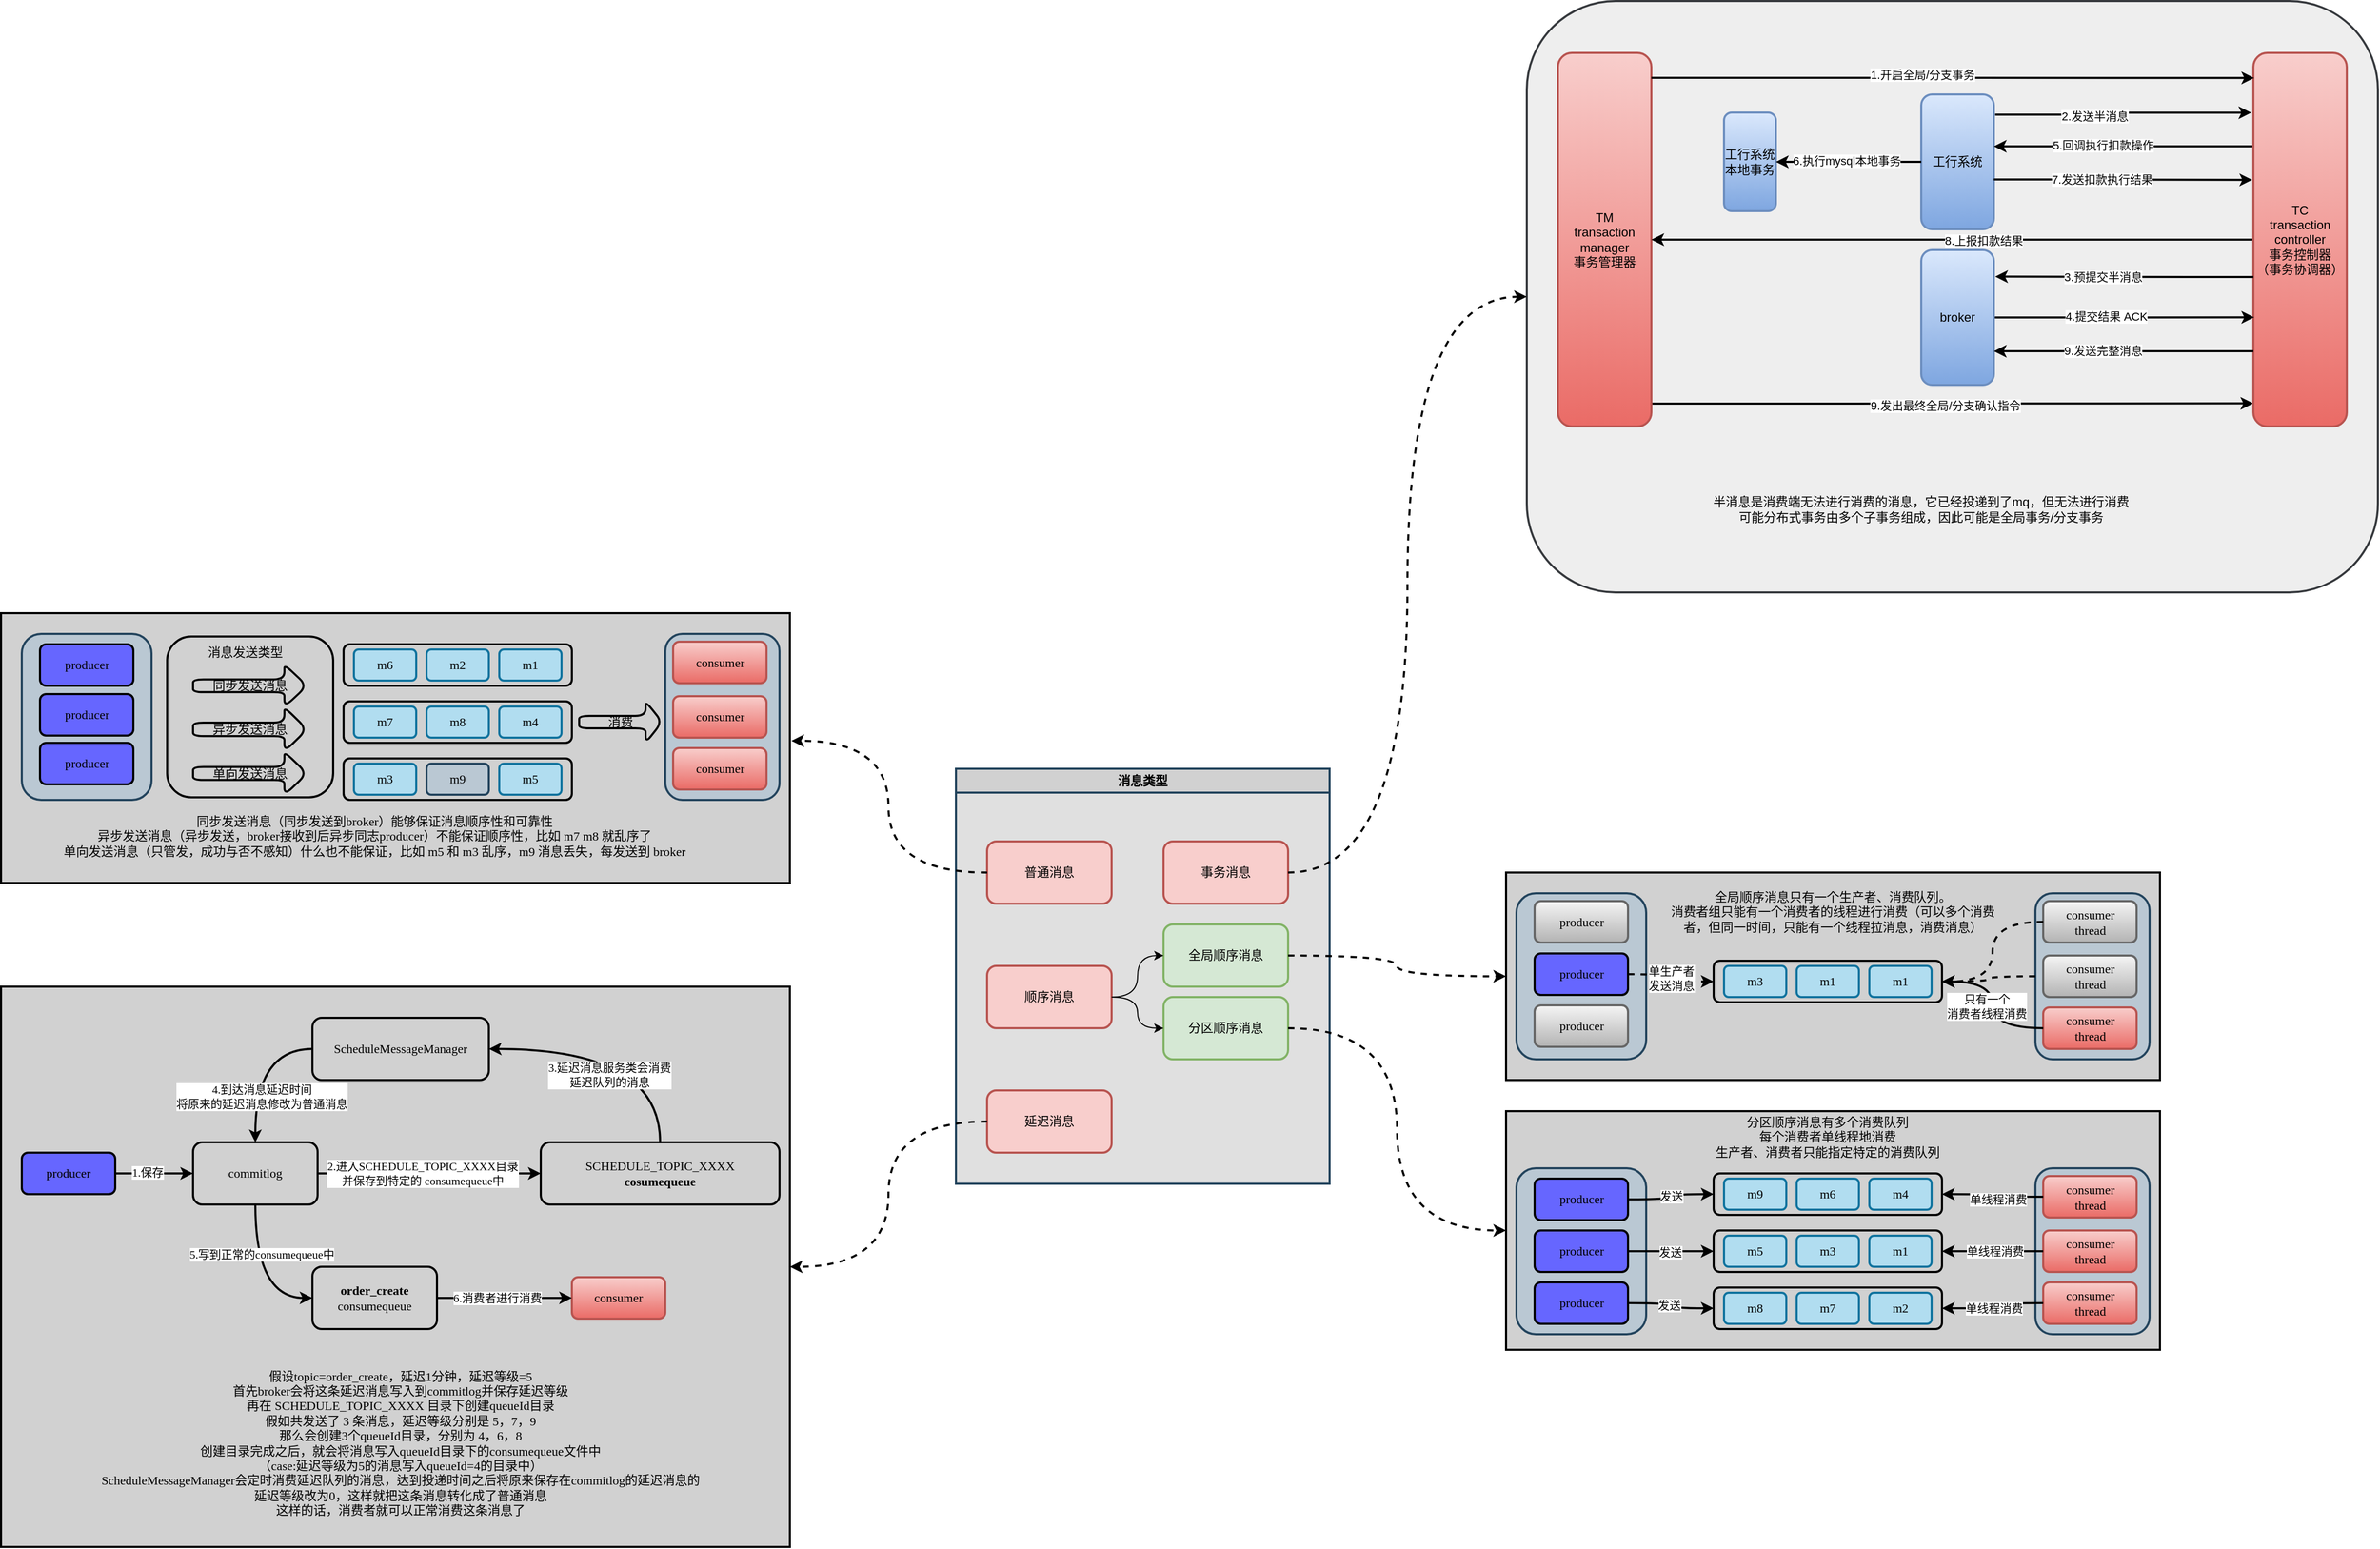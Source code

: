 <mxfile version="20.8.16" type="device"><diagram name="第 1 页" id="OBFWeulTHodQGcPZ92qW"><mxGraphModel dx="1292" dy="880" grid="1" gridSize="10" guides="1" tooltips="1" connect="1" arrows="1" fold="1" page="1" pageScale="1" pageWidth="80027" pageHeight="110069" math="0" shadow="0"><root><mxCell id="0"/><mxCell id="1" parent="0"/><mxCell id="drmT514a6lgBooQky8vj-21" value="消息类型" style="swimlane;whiteSpace=wrap;html=1;shadow=0;glass=0;strokeWidth=2;fontFamily=Verdana;fillColor=#D1D1D1;strokeColor=#23445d;gradientColor=none;swimlaneFillColor=#E0E0E0;rounded=0;" parent="1" vertex="1"><mxGeometry x="1550" y="1240" width="360" height="400" as="geometry"><mxRectangle x="160" y="180" width="90" height="30" as="alternateBounds"/></mxGeometry></mxCell><mxCell id="drmT514a6lgBooQky8vj-13" value="普通消息" style="rounded=1;whiteSpace=wrap;html=1;shadow=0;glass=0;strokeWidth=2;fontFamily=Verdana;fillColor=#f8cecc;strokeColor=#b85450;" parent="drmT514a6lgBooQky8vj-21" vertex="1"><mxGeometry x="30" y="70" width="120" height="60" as="geometry"/></mxCell><mxCell id="drmT514a6lgBooQky8vj-14" value="顺序消息" style="rounded=1;whiteSpace=wrap;html=1;shadow=0;glass=0;strokeWidth=2;fontFamily=Verdana;fillColor=#f8cecc;strokeColor=#b85450;" parent="drmT514a6lgBooQky8vj-21" vertex="1"><mxGeometry x="30" y="190" width="120" height="60" as="geometry"/></mxCell><mxCell id="drmT514a6lgBooQky8vj-15" value="全局顺序消息" style="rounded=1;whiteSpace=wrap;html=1;shadow=0;glass=0;strokeWidth=2;fontFamily=Verdana;fillColor=#d5e8d4;strokeColor=#82b366;" parent="drmT514a6lgBooQky8vj-21" vertex="1"><mxGeometry x="200" y="150" width="120" height="60" as="geometry"/></mxCell><mxCell id="drmT514a6lgBooQky8vj-17" style="edgeStyle=orthogonalEdgeStyle;rounded=0;orthogonalLoop=1;jettySize=auto;html=1;entryX=0;entryY=0.5;entryDx=0;entryDy=0;fontFamily=Verdana;curved=1;" parent="drmT514a6lgBooQky8vj-21" source="drmT514a6lgBooQky8vj-14" target="drmT514a6lgBooQky8vj-15" edge="1"><mxGeometry relative="1" as="geometry"/></mxCell><mxCell id="drmT514a6lgBooQky8vj-16" value="分区顺序消息" style="rounded=1;whiteSpace=wrap;html=1;shadow=0;glass=0;strokeWidth=2;fontFamily=Verdana;fillColor=#d5e8d4;strokeColor=#82b366;" parent="drmT514a6lgBooQky8vj-21" vertex="1"><mxGeometry x="200" y="220" width="120" height="60" as="geometry"/></mxCell><mxCell id="drmT514a6lgBooQky8vj-18" style="edgeStyle=orthogonalEdgeStyle;rounded=0;orthogonalLoop=1;jettySize=auto;html=1;entryX=0;entryY=0.5;entryDx=0;entryDy=0;fontFamily=Verdana;curved=1;" parent="drmT514a6lgBooQky8vj-21" source="drmT514a6lgBooQky8vj-14" target="drmT514a6lgBooQky8vj-16" edge="1"><mxGeometry relative="1" as="geometry"/></mxCell><mxCell id="drmT514a6lgBooQky8vj-19" value="事务消息" style="rounded=1;whiteSpace=wrap;html=1;shadow=0;glass=0;strokeWidth=2;fontFamily=Verdana;fillColor=#f8cecc;strokeColor=#b85450;" parent="drmT514a6lgBooQky8vj-21" vertex="1"><mxGeometry x="200" y="70" width="120" height="60" as="geometry"/></mxCell><mxCell id="drmT514a6lgBooQky8vj-211" value="延迟消息" style="rounded=1;whiteSpace=wrap;html=1;shadow=0;glass=0;strokeWidth=2;fontFamily=Verdana;fillColor=#f8cecc;strokeColor=#b85450;" parent="drmT514a6lgBooQky8vj-21" vertex="1"><mxGeometry x="30" y="310" width="120" height="60" as="geometry"/></mxCell><mxCell id="drmT514a6lgBooQky8vj-51" style="edgeStyle=orthogonalEdgeStyle;orthogonalLoop=1;jettySize=auto;html=1;entryX=0;entryY=0.5;entryDx=0;entryDy=0;strokeWidth=2;fontFamily=Verdana;curved=1;dashed=1;rounded=0;" parent="1" source="drmT514a6lgBooQky8vj-15" target="drmT514a6lgBooQky8vj-22" edge="1"><mxGeometry relative="1" as="geometry"/></mxCell><mxCell id="drmT514a6lgBooQky8vj-52" value="" style="group;rounded=1;shadow=0;" parent="1" vertex="1" connectable="0"><mxGeometry x="2080" y="1340" width="630" height="200" as="geometry"/></mxCell><mxCell id="drmT514a6lgBooQky8vj-22" value="" style="rounded=0;whiteSpace=wrap;html=1;shadow=0;glass=0;strokeWidth=2;fontFamily=Verdana;fillColor=#D1D1D1;gradientColor=none;" parent="drmT514a6lgBooQky8vj-52" vertex="1"><mxGeometry width="630" height="200" as="geometry"/></mxCell><mxCell id="drmT514a6lgBooQky8vj-27" value="" style="group;rounded=0;" parent="drmT514a6lgBooQky8vj-52" vertex="1" connectable="0"><mxGeometry x="200" y="85" width="220" height="40" as="geometry"/></mxCell><mxCell id="drmT514a6lgBooQky8vj-23" value="" style="rounded=1;whiteSpace=wrap;html=1;shadow=0;glass=0;strokeWidth=2;fontFamily=Verdana;fillColor=#D1D1D1;gradientColor=none;" parent="drmT514a6lgBooQky8vj-27" vertex="1"><mxGeometry width="220" height="40" as="geometry"/></mxCell><mxCell id="drmT514a6lgBooQky8vj-24" value="m1" style="rounded=1;whiteSpace=wrap;html=1;shadow=0;glass=0;strokeWidth=2;fontFamily=Verdana;fillColor=#b1ddf0;strokeColor=#10739e;" parent="drmT514a6lgBooQky8vj-27" vertex="1"><mxGeometry x="150" y="5" width="60" height="30" as="geometry"/></mxCell><mxCell id="drmT514a6lgBooQky8vj-25" value="m1" style="rounded=1;whiteSpace=wrap;html=1;shadow=0;glass=0;strokeWidth=2;fontFamily=Verdana;fillColor=#b1ddf0;strokeColor=#10739e;" parent="drmT514a6lgBooQky8vj-27" vertex="1"><mxGeometry x="80" y="5" width="60" height="30" as="geometry"/></mxCell><mxCell id="drmT514a6lgBooQky8vj-26" value="m3" style="rounded=1;whiteSpace=wrap;html=1;shadow=0;glass=0;strokeWidth=2;fontFamily=Verdana;fillColor=#b1ddf0;strokeColor=#10739e;" parent="drmT514a6lgBooQky8vj-27" vertex="1"><mxGeometry x="10" y="5" width="60" height="30" as="geometry"/></mxCell><mxCell id="drmT514a6lgBooQky8vj-31" value="" style="rounded=1;whiteSpace=wrap;html=1;shadow=0;glass=0;strokeColor=#23445d;strokeWidth=2;fontFamily=Verdana;fillColor=#bac8d3;" parent="drmT514a6lgBooQky8vj-52" vertex="1"><mxGeometry x="10" y="20" width="125" height="160" as="geometry"/></mxCell><mxCell id="drmT514a6lgBooQky8vj-107" value="单生产者&lt;br&gt;发送消息" style="edgeStyle=orthogonalEdgeStyle;curved=1;orthogonalLoop=1;jettySize=auto;html=1;exitX=1;exitY=0.5;exitDx=0;exitDy=0;entryX=0;entryY=0.5;entryDx=0;entryDy=0;dashed=1;strokeWidth=2;fontFamily=Verdana;" parent="drmT514a6lgBooQky8vj-52" source="drmT514a6lgBooQky8vj-28" target="drmT514a6lgBooQky8vj-23" edge="1"><mxGeometry relative="1" as="geometry"/></mxCell><mxCell id="drmT514a6lgBooQky8vj-28" value="producer" style="rounded=1;whiteSpace=wrap;html=1;shadow=0;glass=0;strokeWidth=2;fontFamily=Verdana;fillColor=#6666FF;strokeColor=default;" parent="drmT514a6lgBooQky8vj-52" vertex="1"><mxGeometry x="27.5" y="78" width="90" height="40" as="geometry"/></mxCell><mxCell id="drmT514a6lgBooQky8vj-32" value="producer" style="rounded=1;whiteSpace=wrap;html=1;shadow=0;glass=0;strokeWidth=2;fontFamily=Verdana;fillColor=#f5f5f5;strokeColor=#666666;gradientColor=#b3b3b3;" parent="drmT514a6lgBooQky8vj-52" vertex="1"><mxGeometry x="27.5" y="128" width="90" height="40" as="geometry"/></mxCell><mxCell id="drmT514a6lgBooQky8vj-33" value="producer" style="rounded=1;whiteSpace=wrap;html=1;shadow=0;glass=0;strokeWidth=2;fontFamily=Verdana;fillColor=#f5f5f5;strokeColor=#666666;gradientColor=#b3b3b3;" parent="drmT514a6lgBooQky8vj-52" vertex="1"><mxGeometry x="27.5" y="27.5" width="90" height="40" as="geometry"/></mxCell><mxCell id="drmT514a6lgBooQky8vj-47" value="" style="group;rounded=1;" parent="drmT514a6lgBooQky8vj-52" vertex="1" connectable="0"><mxGeometry x="510" y="20" width="110" height="160" as="geometry"/></mxCell><mxCell id="drmT514a6lgBooQky8vj-39" value="" style="rounded=1;whiteSpace=wrap;html=1;shadow=0;glass=0;strokeColor=#23445d;strokeWidth=2;fontFamily=Verdana;fillColor=#bac8d3;" parent="drmT514a6lgBooQky8vj-47" vertex="1"><mxGeometry width="110" height="160" as="geometry"/></mxCell><mxCell id="drmT514a6lgBooQky8vj-40" value="consumer&lt;br&gt;thread" style="rounded=1;whiteSpace=wrap;html=1;shadow=0;glass=0;strokeWidth=2;fontFamily=Verdana;fillColor=#f5f5f5;strokeColor=#666666;gradientColor=#b3b3b3;" parent="drmT514a6lgBooQky8vj-47" vertex="1"><mxGeometry x="7.5" y="7.5" width="90" height="40" as="geometry"/></mxCell><mxCell id="drmT514a6lgBooQky8vj-45" value="consumer&lt;br&gt;thread" style="rounded=1;whiteSpace=wrap;html=1;shadow=0;glass=0;strokeWidth=2;fontFamily=Verdana;fillColor=#f5f5f5;strokeColor=#666666;gradientColor=#b3b3b3;" parent="drmT514a6lgBooQky8vj-47" vertex="1"><mxGeometry x="7.5" y="60" width="90" height="40" as="geometry"/></mxCell><mxCell id="drmT514a6lgBooQky8vj-46" value="consumer&lt;br&gt;thread" style="rounded=1;whiteSpace=wrap;html=1;shadow=0;glass=0;strokeWidth=2;fontFamily=Verdana;fillColor=#f8cecc;strokeColor=#b85450;gradientColor=#ea6b66;" parent="drmT514a6lgBooQky8vj-47" vertex="1"><mxGeometry x="7.5" y="110" width="90" height="40" as="geometry"/></mxCell><mxCell id="drmT514a6lgBooQky8vj-49" style="edgeStyle=orthogonalEdgeStyle;curved=1;rounded=0;orthogonalLoop=1;jettySize=auto;html=1;entryX=1;entryY=0.5;entryDx=0;entryDy=0;strokeWidth=2;fontFamily=Verdana;" parent="drmT514a6lgBooQky8vj-52" source="drmT514a6lgBooQky8vj-46" target="drmT514a6lgBooQky8vj-23" edge="1"><mxGeometry relative="1" as="geometry"/></mxCell><mxCell id="drmT514a6lgBooQky8vj-50" value="只有一个&lt;br&gt;消费者线程消费" style="edgeLabel;html=1;align=center;verticalAlign=middle;resizable=0;points=[];fontFamily=Verdana;rounded=0;" parent="drmT514a6lgBooQky8vj-49" vertex="1" connectable="0"><mxGeometry x="0.133" y="6" relative="1" as="geometry"><mxPoint y="10" as="offset"/></mxGeometry></mxCell><mxCell id="drmT514a6lgBooQky8vj-98" value="全局顺序消息只有一个生产者、消费队列。&lt;br&gt;消费者组只能有一个消费者的线程进行消费（可以多个消费者，但同一时间，只能有一个线程拉消息，消费消息）" style="text;html=1;strokeColor=none;fillColor=none;align=center;verticalAlign=middle;whiteSpace=wrap;rounded=0;fontFamily=Verdana;" parent="drmT514a6lgBooQky8vj-52" vertex="1"><mxGeometry x="155" y="7.5" width="320" height="60" as="geometry"/></mxCell><mxCell id="drmT514a6lgBooQky8vj-100" style="edgeStyle=orthogonalEdgeStyle;curved=1;orthogonalLoop=1;jettySize=auto;html=1;entryX=1;entryY=0.5;entryDx=0;entryDy=0;dashed=1;strokeWidth=2;fontFamily=Verdana;rounded=0;" parent="drmT514a6lgBooQky8vj-52" source="drmT514a6lgBooQky8vj-40" target="drmT514a6lgBooQky8vj-23" edge="1"><mxGeometry relative="1" as="geometry"/></mxCell><mxCell id="drmT514a6lgBooQky8vj-101" style="edgeStyle=orthogonalEdgeStyle;curved=1;orthogonalLoop=1;jettySize=auto;html=1;entryX=1;entryY=0.5;entryDx=0;entryDy=0;dashed=1;strokeWidth=2;fontFamily=Verdana;rounded=0;" parent="drmT514a6lgBooQky8vj-52" source="drmT514a6lgBooQky8vj-39" target="drmT514a6lgBooQky8vj-23" edge="1"><mxGeometry relative="1" as="geometry"/></mxCell><mxCell id="drmT514a6lgBooQky8vj-96" style="edgeStyle=orthogonalEdgeStyle;curved=1;orthogonalLoop=1;jettySize=auto;html=1;entryX=0;entryY=0.5;entryDx=0;entryDy=0;strokeWidth=2;fontFamily=Verdana;dashed=1;rounded=0;" parent="1" source="drmT514a6lgBooQky8vj-16" target="drmT514a6lgBooQky8vj-55" edge="1"><mxGeometry relative="1" as="geometry"/></mxCell><mxCell id="drmT514a6lgBooQky8vj-105" value="" style="group;rounded=1;" parent="1" vertex="1" connectable="0"><mxGeometry x="2080" y="1570" width="630" height="230" as="geometry"/></mxCell><mxCell id="drmT514a6lgBooQky8vj-95" value="单线程消费" style="edgeLabel;html=1;align=center;verticalAlign=middle;resizable=0;points=[];fontFamily=Verdana;container=0;rounded=0;" parent="drmT514a6lgBooQky8vj-105" vertex="1" connectable="0"><mxGeometry x="480.5" y="145" as="geometry"><mxPoint x="-11" y="42" as="offset"/></mxGeometry></mxCell><mxCell id="drmT514a6lgBooQky8vj-55" value="" style="rounded=0;whiteSpace=wrap;html=1;shadow=0;glass=0;strokeWidth=2;fontFamily=Verdana;fillColor=#D1D1D1;gradientColor=none;container=0;" parent="drmT514a6lgBooQky8vj-105" vertex="1"><mxGeometry width="630" height="230" as="geometry"/></mxCell><mxCell id="drmT514a6lgBooQky8vj-62" value="" style="rounded=1;whiteSpace=wrap;html=1;shadow=0;glass=0;strokeColor=#23445d;strokeWidth=2;fontFamily=Verdana;fillColor=#bac8d3;container=0;" parent="drmT514a6lgBooQky8vj-105" vertex="1"><mxGeometry x="10" y="55" width="125" height="160" as="geometry"/></mxCell><mxCell id="drmT514a6lgBooQky8vj-205" value="发送" style="edgeStyle=orthogonalEdgeStyle;curved=1;orthogonalLoop=1;jettySize=auto;html=1;strokeWidth=2;fontFamily=Verdana;" parent="drmT514a6lgBooQky8vj-105" source="drmT514a6lgBooQky8vj-63" target="drmT514a6lgBooQky8vj-80" edge="1"><mxGeometry x="0.006" relative="1" as="geometry"><mxPoint as="offset"/></mxGeometry></mxCell><mxCell id="drmT514a6lgBooQky8vj-63" value="producer" style="rounded=1;whiteSpace=wrap;html=1;shadow=0;glass=0;strokeWidth=2;fontFamily=Verdana;fillColor=#6666FF;strokeColor=default;container=0;" parent="drmT514a6lgBooQky8vj-105" vertex="1"><mxGeometry x="27.5" y="65" width="90" height="40" as="geometry"/></mxCell><mxCell id="drmT514a6lgBooQky8vj-208" style="edgeStyle=orthogonalEdgeStyle;curved=1;orthogonalLoop=1;jettySize=auto;html=1;entryX=0;entryY=0.5;entryDx=0;entryDy=0;strokeWidth=2;fontFamily=Verdana;" parent="drmT514a6lgBooQky8vj-105" source="drmT514a6lgBooQky8vj-64" target="drmT514a6lgBooQky8vj-57" edge="1"><mxGeometry relative="1" as="geometry"/></mxCell><mxCell id="drmT514a6lgBooQky8vj-209" value="发送" style="edgeLabel;html=1;align=center;verticalAlign=middle;resizable=0;points=[];fontFamily=Verdana;" parent="drmT514a6lgBooQky8vj-208" vertex="1" connectable="0"><mxGeometry x="-0.149" relative="1" as="geometry"><mxPoint x="5" y="1" as="offset"/></mxGeometry></mxCell><mxCell id="drmT514a6lgBooQky8vj-64" value="producer" style="rounded=1;whiteSpace=wrap;html=1;shadow=0;glass=0;strokeWidth=2;fontFamily=Verdana;fillColor=#6666FF;strokeColor=default;container=0;" parent="drmT514a6lgBooQky8vj-105" vertex="1"><mxGeometry x="27.5" y="115" width="90" height="40" as="geometry"/></mxCell><mxCell id="drmT514a6lgBooQky8vj-206" style="edgeStyle=orthogonalEdgeStyle;curved=1;orthogonalLoop=1;jettySize=auto;html=1;entryX=0;entryY=0.5;entryDx=0;entryDy=0;strokeWidth=2;fontFamily=Verdana;" parent="drmT514a6lgBooQky8vj-105" source="drmT514a6lgBooQky8vj-65" target="drmT514a6lgBooQky8vj-74" edge="1"><mxGeometry relative="1" as="geometry"/></mxCell><mxCell id="drmT514a6lgBooQky8vj-210" value="发送" style="edgeLabel;html=1;align=center;verticalAlign=middle;resizable=0;points=[];fontFamily=Verdana;" parent="drmT514a6lgBooQky8vj-206" vertex="1" connectable="0"><mxGeometry x="-0.289" y="-2" relative="1" as="geometry"><mxPoint x="8" as="offset"/></mxGeometry></mxCell><mxCell id="drmT514a6lgBooQky8vj-65" value="producer" style="rounded=1;whiteSpace=wrap;html=1;shadow=0;glass=0;strokeWidth=2;fontFamily=Verdana;fillColor=#6666FF;strokeColor=default;container=0;" parent="drmT514a6lgBooQky8vj-105" vertex="1"><mxGeometry x="27.5" y="165" width="90" height="40" as="geometry"/></mxCell><mxCell id="drmT514a6lgBooQky8vj-57" value="" style="rounded=1;whiteSpace=wrap;html=1;shadow=0;glass=0;strokeWidth=2;fontFamily=Verdana;fillColor=#D1D1D1;gradientColor=none;container=0;" parent="drmT514a6lgBooQky8vj-105" vertex="1"><mxGeometry x="200" y="115" width="220" height="40" as="geometry"/></mxCell><mxCell id="drmT514a6lgBooQky8vj-58" value="m1" style="rounded=1;whiteSpace=wrap;html=1;shadow=0;glass=0;strokeWidth=2;fontFamily=Verdana;fillColor=#b1ddf0;strokeColor=#10739e;container=0;" parent="drmT514a6lgBooQky8vj-105" vertex="1"><mxGeometry x="350" y="120" width="60" height="30" as="geometry"/></mxCell><mxCell id="drmT514a6lgBooQky8vj-59" value="m3" style="rounded=1;whiteSpace=wrap;html=1;shadow=0;glass=0;strokeWidth=2;fontFamily=Verdana;fillColor=#b1ddf0;strokeColor=#10739e;container=0;" parent="drmT514a6lgBooQky8vj-105" vertex="1"><mxGeometry x="280" y="120" width="60" height="30" as="geometry"/></mxCell><mxCell id="drmT514a6lgBooQky8vj-60" value="m5" style="rounded=1;whiteSpace=wrap;html=1;shadow=0;glass=0;strokeWidth=2;fontFamily=Verdana;fillColor=#b1ddf0;strokeColor=#10739e;container=0;" parent="drmT514a6lgBooQky8vj-105" vertex="1"><mxGeometry x="210" y="120" width="60" height="30" as="geometry"/></mxCell><mxCell id="drmT514a6lgBooQky8vj-74" value="" style="rounded=1;whiteSpace=wrap;html=1;shadow=0;glass=0;strokeWidth=2;fontFamily=Verdana;fillColor=#D1D1D1;gradientColor=none;container=0;" parent="drmT514a6lgBooQky8vj-105" vertex="1"><mxGeometry x="200" y="170" width="220" height="40" as="geometry"/></mxCell><mxCell id="drmT514a6lgBooQky8vj-75" value="m2" style="rounded=1;whiteSpace=wrap;html=1;shadow=0;glass=0;strokeWidth=2;fontFamily=Verdana;fillColor=#b1ddf0;strokeColor=#10739e;container=0;" parent="drmT514a6lgBooQky8vj-105" vertex="1"><mxGeometry x="350" y="175" width="60" height="30" as="geometry"/></mxCell><mxCell id="drmT514a6lgBooQky8vj-76" value="m7" style="rounded=1;whiteSpace=wrap;html=1;shadow=0;glass=0;strokeWidth=2;fontFamily=Verdana;fillColor=#b1ddf0;strokeColor=#10739e;container=0;" parent="drmT514a6lgBooQky8vj-105" vertex="1"><mxGeometry x="280" y="175" width="60" height="30" as="geometry"/></mxCell><mxCell id="drmT514a6lgBooQky8vj-77" value="m8" style="rounded=1;whiteSpace=wrap;html=1;shadow=0;glass=0;strokeWidth=2;fontFamily=Verdana;fillColor=#b1ddf0;strokeColor=#10739e;container=0;" parent="drmT514a6lgBooQky8vj-105" vertex="1"><mxGeometry x="210" y="175" width="60" height="30" as="geometry"/></mxCell><mxCell id="drmT514a6lgBooQky8vj-80" value="" style="rounded=1;whiteSpace=wrap;html=1;shadow=0;glass=0;strokeWidth=2;fontFamily=Verdana;fillColor=#D1D1D1;gradientColor=none;container=0;" parent="drmT514a6lgBooQky8vj-105" vertex="1"><mxGeometry x="200" y="60" width="220" height="40" as="geometry"/></mxCell><mxCell id="drmT514a6lgBooQky8vj-81" value="m4" style="rounded=1;whiteSpace=wrap;html=1;shadow=0;glass=0;strokeWidth=2;fontFamily=Verdana;fillColor=#b1ddf0;strokeColor=#10739e;container=0;" parent="drmT514a6lgBooQky8vj-105" vertex="1"><mxGeometry x="350" y="65" width="60" height="30" as="geometry"/></mxCell><mxCell id="drmT514a6lgBooQky8vj-82" value="m6" style="rounded=1;whiteSpace=wrap;html=1;shadow=0;glass=0;strokeWidth=2;fontFamily=Verdana;fillColor=#b1ddf0;strokeColor=#10739e;container=0;" parent="drmT514a6lgBooQky8vj-105" vertex="1"><mxGeometry x="280" y="65" width="60" height="30" as="geometry"/></mxCell><mxCell id="drmT514a6lgBooQky8vj-83" value="m9" style="rounded=1;whiteSpace=wrap;html=1;shadow=0;glass=0;strokeWidth=2;fontFamily=Verdana;fillColor=#b1ddf0;strokeColor=#10739e;container=0;" parent="drmT514a6lgBooQky8vj-105" vertex="1"><mxGeometry x="210" y="65" width="60" height="30" as="geometry"/></mxCell><mxCell id="drmT514a6lgBooQky8vj-67" value="" style="rounded=1;whiteSpace=wrap;html=1;shadow=0;glass=0;strokeColor=#23445d;strokeWidth=2;fontFamily=Verdana;fillColor=#bac8d3;container=0;" parent="drmT514a6lgBooQky8vj-105" vertex="1"><mxGeometry x="510" y="55" width="110" height="160" as="geometry"/></mxCell><mxCell id="drmT514a6lgBooQky8vj-68" value="consumer&lt;br&gt;thread" style="rounded=1;whiteSpace=wrap;html=1;shadow=0;glass=0;strokeWidth=2;fontFamily=Verdana;fillColor=#f8cecc;strokeColor=#b85450;gradientColor=#ea6b66;container=0;" parent="drmT514a6lgBooQky8vj-105" vertex="1"><mxGeometry x="517.5" y="62.5" width="90" height="40" as="geometry"/></mxCell><mxCell id="drmT514a6lgBooQky8vj-89" style="edgeStyle=orthogonalEdgeStyle;curved=1;orthogonalLoop=1;jettySize=auto;html=1;entryX=1;entryY=0.5;entryDx=0;entryDy=0;strokeWidth=2;fontFamily=Verdana;rounded=0;" parent="drmT514a6lgBooQky8vj-105" source="drmT514a6lgBooQky8vj-68" target="drmT514a6lgBooQky8vj-80" edge="1"><mxGeometry relative="1" as="geometry"/></mxCell><mxCell id="drmT514a6lgBooQky8vj-92" value="单线程消费" style="edgeLabel;html=1;align=center;verticalAlign=middle;resizable=0;points=[];fontFamily=Verdana;container=0;rounded=0;" parent="drmT514a6lgBooQky8vj-89" vertex="1" connectable="0"><mxGeometry x="-0.026" y="4" relative="1" as="geometry"><mxPoint x="5" y="-2" as="offset"/></mxGeometry></mxCell><mxCell id="drmT514a6lgBooQky8vj-69" value="consumer&lt;br&gt;thread" style="rounded=1;whiteSpace=wrap;html=1;shadow=0;glass=0;strokeWidth=2;fontFamily=Verdana;fillColor=#f8cecc;strokeColor=#b85450;gradientColor=#ea6b66;container=0;" parent="drmT514a6lgBooQky8vj-105" vertex="1"><mxGeometry x="517.5" y="115" width="90" height="40" as="geometry"/></mxCell><mxCell id="drmT514a6lgBooQky8vj-88" style="edgeStyle=orthogonalEdgeStyle;curved=1;orthogonalLoop=1;jettySize=auto;html=1;exitX=0;exitY=0.5;exitDx=0;exitDy=0;entryX=1;entryY=0.5;entryDx=0;entryDy=0;strokeWidth=2;fontFamily=Verdana;rounded=0;" parent="drmT514a6lgBooQky8vj-105" source="drmT514a6lgBooQky8vj-69" target="drmT514a6lgBooQky8vj-57" edge="1"><mxGeometry relative="1" as="geometry"/></mxCell><mxCell id="drmT514a6lgBooQky8vj-94" value="单线程消费" style="edgeLabel;html=1;align=center;verticalAlign=middle;resizable=0;points=[];fontFamily=Verdana;container=0;rounded=0;" parent="drmT514a6lgBooQky8vj-88" vertex="1" connectable="0"><mxGeometry x="0.179" y="-2" relative="1" as="geometry"><mxPoint x="11" y="2" as="offset"/></mxGeometry></mxCell><mxCell id="drmT514a6lgBooQky8vj-70" value="consumer&lt;br&gt;thread" style="rounded=1;whiteSpace=wrap;html=1;shadow=0;glass=0;strokeWidth=2;fontFamily=Verdana;fillColor=#f8cecc;strokeColor=#b85450;gradientColor=#ea6b66;container=0;" parent="drmT514a6lgBooQky8vj-105" vertex="1"><mxGeometry x="517.5" y="165" width="90" height="40" as="geometry"/></mxCell><mxCell id="drmT514a6lgBooQky8vj-87" style="edgeStyle=orthogonalEdgeStyle;curved=1;orthogonalLoop=1;jettySize=auto;html=1;exitX=0;exitY=0.5;exitDx=0;exitDy=0;entryX=1;entryY=0.5;entryDx=0;entryDy=0;strokeWidth=2;fontFamily=Verdana;rounded=0;" parent="drmT514a6lgBooQky8vj-105" source="drmT514a6lgBooQky8vj-70" target="drmT514a6lgBooQky8vj-74" edge="1"><mxGeometry relative="1" as="geometry"/></mxCell><mxCell id="drmT514a6lgBooQky8vj-103" value="单线程消费" style="edgeLabel;html=1;align=center;verticalAlign=middle;resizable=0;points=[];fontFamily=Verdana;rounded=0;" parent="drmT514a6lgBooQky8vj-87" vertex="1" connectable="0"><mxGeometry x="0.278" relative="1" as="geometry"><mxPoint x="13" as="offset"/></mxGeometry></mxCell><mxCell id="drmT514a6lgBooQky8vj-99" value="分区顺序消息有多个消费队列&lt;br&gt;每个消费者单线程地消费&lt;br&gt;生产者、消费者只能指定特定的消费队列" style="text;html=1;strokeColor=none;fillColor=none;align=center;verticalAlign=middle;whiteSpace=wrap;rounded=0;fontFamily=Verdana;" parent="drmT514a6lgBooQky8vj-105" vertex="1"><mxGeometry x="80" y="10" width="460" height="30" as="geometry"/></mxCell><mxCell id="drmT514a6lgBooQky8vj-197" style="edgeStyle=orthogonalEdgeStyle;curved=1;orthogonalLoop=1;jettySize=auto;html=1;entryX=1.002;entryY=0.473;entryDx=0;entryDy=0;entryPerimeter=0;dashed=1;strokeWidth=2;fontFamily=Verdana;" parent="1" source="drmT514a6lgBooQky8vj-13" target="drmT514a6lgBooQky8vj-132" edge="1"><mxGeometry relative="1" as="geometry"/></mxCell><mxCell id="drmT514a6lgBooQky8vj-200" value="" style="group" parent="1" vertex="1" connectable="0"><mxGeometry x="630" y="1090" width="760" height="260" as="geometry"/></mxCell><mxCell id="drmT514a6lgBooQky8vj-132" value="" style="rounded=0;whiteSpace=wrap;html=1;shadow=0;glass=0;strokeWidth=2;fontFamily=Verdana;fillColor=#D1D1D1;gradientColor=none;" parent="drmT514a6lgBooQky8vj-200" vertex="1"><mxGeometry width="760" height="260" as="geometry"/></mxCell><mxCell id="drmT514a6lgBooQky8vj-133" value="" style="group;rounded=0;" parent="drmT514a6lgBooQky8vj-200" vertex="1" connectable="0"><mxGeometry x="330" y="85" width="220" height="40" as="geometry"/></mxCell><mxCell id="drmT514a6lgBooQky8vj-134" value="" style="rounded=1;whiteSpace=wrap;html=1;shadow=0;glass=0;strokeWidth=2;fontFamily=Verdana;fillColor=#D1D1D1;gradientColor=none;" parent="drmT514a6lgBooQky8vj-133" vertex="1"><mxGeometry width="220" height="40" as="geometry"/></mxCell><mxCell id="drmT514a6lgBooQky8vj-135" value="m4" style="rounded=1;whiteSpace=wrap;html=1;shadow=0;glass=0;strokeWidth=2;fontFamily=Verdana;fillColor=#b1ddf0;strokeColor=#10739e;" parent="drmT514a6lgBooQky8vj-133" vertex="1"><mxGeometry x="150" y="5" width="60" height="30" as="geometry"/></mxCell><mxCell id="drmT514a6lgBooQky8vj-136" value="m8" style="rounded=1;whiteSpace=wrap;html=1;shadow=0;glass=0;strokeWidth=2;fontFamily=Verdana;fillColor=#b1ddf0;strokeColor=#10739e;" parent="drmT514a6lgBooQky8vj-133" vertex="1"><mxGeometry x="80" y="5" width="60" height="30" as="geometry"/></mxCell><mxCell id="drmT514a6lgBooQky8vj-137" value="m7" style="rounded=1;whiteSpace=wrap;html=1;shadow=0;glass=0;strokeWidth=2;fontFamily=Verdana;fillColor=#b1ddf0;strokeColor=#10739e;" parent="drmT514a6lgBooQky8vj-133" vertex="1"><mxGeometry x="10" y="5" width="60" height="30" as="geometry"/></mxCell><mxCell id="drmT514a6lgBooQky8vj-138" value="" style="rounded=1;whiteSpace=wrap;html=1;shadow=0;glass=0;strokeColor=#23445d;strokeWidth=2;fontFamily=Verdana;fillColor=#bac8d3;" parent="drmT514a6lgBooQky8vj-200" vertex="1"><mxGeometry x="20" y="20" width="125" height="160" as="geometry"/></mxCell><mxCell id="drmT514a6lgBooQky8vj-140" value="producer" style="rounded=1;whiteSpace=wrap;html=1;shadow=0;glass=0;strokeWidth=2;fontFamily=Verdana;fillColor=#6666FF;strokeColor=default;" parent="drmT514a6lgBooQky8vj-200" vertex="1"><mxGeometry x="37.5" y="78" width="90" height="40" as="geometry"/></mxCell><mxCell id="drmT514a6lgBooQky8vj-143" value="" style="group;rounded=1;fillColor=#f8cecc;gradientColor=#ea6b66;strokeColor=#b85450;" parent="drmT514a6lgBooQky8vj-200" vertex="1" connectable="0"><mxGeometry x="640" y="20" width="110" height="160" as="geometry"/></mxCell><mxCell id="drmT514a6lgBooQky8vj-144" value="" style="rounded=1;whiteSpace=wrap;html=1;shadow=0;glass=0;strokeColor=#23445d;strokeWidth=2;fontFamily=Verdana;fillColor=#bac8d3;" parent="drmT514a6lgBooQky8vj-143" vertex="1"><mxGeometry width="110" height="160" as="geometry"/></mxCell><mxCell id="drmT514a6lgBooQky8vj-145" value="consumer" style="rounded=1;whiteSpace=wrap;html=1;shadow=0;glass=0;strokeWidth=2;fontFamily=Verdana;fillColor=#f8cecc;strokeColor=#b85450;gradientColor=#ea6b66;" parent="drmT514a6lgBooQky8vj-143" vertex="1"><mxGeometry x="7.5" y="7.5" width="90" height="40" as="geometry"/></mxCell><mxCell id="drmT514a6lgBooQky8vj-146" value="consumer" style="rounded=1;whiteSpace=wrap;html=1;shadow=0;glass=0;strokeWidth=2;fontFamily=Verdana;fillColor=#f8cecc;strokeColor=#b85450;gradientColor=#ea6b66;" parent="drmT514a6lgBooQky8vj-143" vertex="1"><mxGeometry x="7.5" y="60" width="90" height="40" as="geometry"/></mxCell><mxCell id="drmT514a6lgBooQky8vj-147" value="consumer" style="rounded=1;whiteSpace=wrap;html=1;shadow=0;glass=0;strokeWidth=2;fontFamily=Verdana;fillColor=#f8cecc;strokeColor=#b85450;gradientColor=#ea6b66;" parent="drmT514a6lgBooQky8vj-143" vertex="1"><mxGeometry x="7.5" y="110" width="90" height="40" as="geometry"/></mxCell><mxCell id="drmT514a6lgBooQky8vj-171" value="producer" style="rounded=1;whiteSpace=wrap;html=1;shadow=0;glass=0;strokeWidth=2;fontFamily=Verdana;fillColor=#6666FF;strokeColor=default;" parent="drmT514a6lgBooQky8vj-200" vertex="1"><mxGeometry x="37.5" y="125" width="90" height="40" as="geometry"/></mxCell><mxCell id="drmT514a6lgBooQky8vj-172" value="producer" style="rounded=1;whiteSpace=wrap;html=1;shadow=0;glass=0;strokeWidth=2;fontFamily=Verdana;fillColor=#6666FF;strokeColor=default;" parent="drmT514a6lgBooQky8vj-200" vertex="1"><mxGeometry x="37.5" y="30" width="90" height="40" as="geometry"/></mxCell><mxCell id="drmT514a6lgBooQky8vj-173" value="" style="group;rounded=0;" parent="drmT514a6lgBooQky8vj-200" vertex="1" connectable="0"><mxGeometry x="330" y="140" width="220" height="40" as="geometry"/></mxCell><mxCell id="drmT514a6lgBooQky8vj-174" value="" style="rounded=1;whiteSpace=wrap;html=1;shadow=0;glass=0;strokeWidth=2;fontFamily=Verdana;fillColor=#D1D1D1;gradientColor=none;" parent="drmT514a6lgBooQky8vj-173" vertex="1"><mxGeometry width="220" height="40" as="geometry"/></mxCell><mxCell id="drmT514a6lgBooQky8vj-175" value="m5" style="rounded=1;whiteSpace=wrap;html=1;shadow=0;glass=0;strokeWidth=2;fontFamily=Verdana;fillColor=#b1ddf0;strokeColor=#10739e;" parent="drmT514a6lgBooQky8vj-173" vertex="1"><mxGeometry x="150" y="5" width="60" height="30" as="geometry"/></mxCell><mxCell id="drmT514a6lgBooQky8vj-177" value="m3" style="rounded=1;whiteSpace=wrap;html=1;shadow=0;glass=0;strokeWidth=2;fontFamily=Verdana;fillColor=#b1ddf0;strokeColor=#10739e;" parent="drmT514a6lgBooQky8vj-173" vertex="1"><mxGeometry x="10" y="5" width="60" height="30" as="geometry"/></mxCell><mxCell id="drmT514a6lgBooQky8vj-194" value="m9" style="rounded=1;whiteSpace=wrap;html=1;shadow=0;glass=0;strokeWidth=2;fontFamily=Verdana;fillColor=#bac8d3;strokeColor=#23445d;" parent="drmT514a6lgBooQky8vj-173" vertex="1"><mxGeometry x="80" y="5" width="60" height="30" as="geometry"/></mxCell><mxCell id="drmT514a6lgBooQky8vj-178" value="" style="group;rounded=0;" parent="drmT514a6lgBooQky8vj-200" vertex="1" connectable="0"><mxGeometry x="330" y="30" width="220" height="40" as="geometry"/></mxCell><mxCell id="drmT514a6lgBooQky8vj-179" value="" style="rounded=1;whiteSpace=wrap;html=1;shadow=0;glass=0;strokeWidth=2;fontFamily=Verdana;fillColor=#D1D1D1;gradientColor=none;" parent="drmT514a6lgBooQky8vj-178" vertex="1"><mxGeometry width="220" height="40" as="geometry"/></mxCell><mxCell id="drmT514a6lgBooQky8vj-180" value="m1" style="rounded=1;whiteSpace=wrap;html=1;shadow=0;glass=0;strokeWidth=2;fontFamily=Verdana;fillColor=#b1ddf0;strokeColor=#10739e;" parent="drmT514a6lgBooQky8vj-178" vertex="1"><mxGeometry x="150" y="5" width="60" height="30" as="geometry"/></mxCell><mxCell id="drmT514a6lgBooQky8vj-181" value="m2" style="rounded=1;whiteSpace=wrap;html=1;shadow=0;glass=0;strokeWidth=2;fontFamily=Verdana;fillColor=#b1ddf0;strokeColor=#10739e;" parent="drmT514a6lgBooQky8vj-178" vertex="1"><mxGeometry x="80" y="5" width="60" height="30" as="geometry"/></mxCell><mxCell id="drmT514a6lgBooQky8vj-182" value="m6" style="rounded=1;whiteSpace=wrap;html=1;shadow=0;glass=0;strokeWidth=2;fontFamily=Verdana;fillColor=#b1ddf0;strokeColor=#10739e;" parent="drmT514a6lgBooQky8vj-178" vertex="1"><mxGeometry x="10" y="5" width="60" height="30" as="geometry"/></mxCell><mxCell id="drmT514a6lgBooQky8vj-187" value="单向发送消息" style="shape=singleArrow;whiteSpace=wrap;html=1;rounded=1;shadow=0;glass=0;sketch=0;strokeColor=default;strokeWidth=2;fontFamily=Verdana;fillColor=none;gradientColor=none;" parent="drmT514a6lgBooQky8vj-200" vertex="1"><mxGeometry x="185" y="133.5" width="110" height="42" as="geometry"/></mxCell><mxCell id="drmT514a6lgBooQky8vj-188" value="异步发送消息" style="shape=singleArrow;whiteSpace=wrap;html=1;rounded=1;shadow=0;glass=0;sketch=0;strokeColor=default;strokeWidth=2;fontFamily=Verdana;fillColor=none;gradientColor=none;" parent="drmT514a6lgBooQky8vj-200" vertex="1"><mxGeometry x="185" y="90.5" width="110" height="43" as="geometry"/></mxCell><mxCell id="drmT514a6lgBooQky8vj-189" value="同步发送消息" style="shape=singleArrow;whiteSpace=wrap;html=1;rounded=1;shadow=0;glass=0;sketch=0;strokeColor=default;strokeWidth=2;fontFamily=Verdana;fillColor=none;gradientColor=none;" parent="drmT514a6lgBooQky8vj-200" vertex="1"><mxGeometry x="185" y="49.5" width="110" height="41" as="geometry"/></mxCell><mxCell id="drmT514a6lgBooQky8vj-190" value="" style="rounded=1;whiteSpace=wrap;html=1;shadow=0;glass=0;sketch=0;strokeColor=default;strokeWidth=2;fontFamily=Verdana;fillColor=none;gradientColor=none;" parent="drmT514a6lgBooQky8vj-200" vertex="1"><mxGeometry x="160" y="22.5" width="160" height="155" as="geometry"/></mxCell><mxCell id="drmT514a6lgBooQky8vj-193" value="消息发送类型" style="text;html=1;align=center;verticalAlign=middle;resizable=0;points=[];autosize=1;strokeColor=none;fillColor=none;fontFamily=Verdana;" parent="drmT514a6lgBooQky8vj-200" vertex="1"><mxGeometry x="185" y="22.5" width="100" height="30" as="geometry"/></mxCell><mxCell id="drmT514a6lgBooQky8vj-199" value="消费" style="shape=singleArrow;whiteSpace=wrap;html=1;rounded=1;shadow=0;glass=0;sketch=0;strokeColor=default;strokeWidth=2;fontFamily=Verdana;fillColor=none;gradientColor=none;" parent="drmT514a6lgBooQky8vj-200" vertex="1"><mxGeometry x="557" y="85" width="80" height="40" as="geometry"/></mxCell><mxCell id="drmT514a6lgBooQky8vj-202" value="同步发送消息（同步发送到broker）能够保证消息顺序性和可靠性&lt;br style=&quot;border-color: var(--border-color);&quot;&gt;&lt;span style=&quot;&quot;&gt;异步发送消息（异步发送，broker接收到后异步同志producer）不能保证顺序性，比如 m7 m8 就乱序了&lt;/span&gt;&lt;br style=&quot;border-color: var(--border-color);&quot;&gt;&lt;span style=&quot;&quot;&gt;单向发送消息（只管发，成功与否不感知）&lt;/span&gt;&lt;span style=&quot;&quot;&gt;什么也不能保证，比如 m5 和 m3 乱序，m9 消息丢失，每发送到 broker&lt;br&gt;&lt;/span&gt;" style="text;html=1;strokeColor=none;fillColor=none;align=center;verticalAlign=middle;whiteSpace=wrap;rounded=0;fontFamily=Verdana;" parent="drmT514a6lgBooQky8vj-200" vertex="1"><mxGeometry y="170" width="720" height="90" as="geometry"/></mxCell><mxCell id="drmT514a6lgBooQky8vj-304" style="edgeStyle=orthogonalEdgeStyle;curved=1;orthogonalLoop=1;jettySize=auto;html=1;entryX=1;entryY=0.5;entryDx=0;entryDy=0;strokeWidth=2;fontFamily=Verdana;dashed=1;" parent="1" source="drmT514a6lgBooQky8vj-211" target="drmT514a6lgBooQky8vj-213" edge="1"><mxGeometry relative="1" as="geometry"/></mxCell><mxCell id="drmT514a6lgBooQky8vj-306" value="" style="group" parent="1" vertex="1" connectable="0"><mxGeometry x="630" y="1450" width="760" height="540" as="geometry"/></mxCell><mxCell id="drmT514a6lgBooQky8vj-213" value="" style="rounded=0;whiteSpace=wrap;html=1;shadow=0;glass=0;strokeWidth=2;fontFamily=Verdana;fillColor=#D1D1D1;gradientColor=none;container=0;" parent="drmT514a6lgBooQky8vj-306" vertex="1"><mxGeometry width="760" height="540" as="geometry"/></mxCell><mxCell id="drmT514a6lgBooQky8vj-278" value="producer" style="rounded=1;whiteSpace=wrap;html=1;shadow=0;glass=0;strokeWidth=2;fontFamily=Verdana;fillColor=#6666FF;strokeColor=default;container=0;" parent="drmT514a6lgBooQky8vj-306" vertex="1"><mxGeometry x="20" y="160" width="90" height="40" as="geometry"/></mxCell><mxCell id="drmT514a6lgBooQky8vj-279" value="commitlog" style="rounded=1;whiteSpace=wrap;html=1;shadow=0;glass=0;sketch=0;strokeColor=default;strokeWidth=2;fontFamily=Verdana;fillColor=none;gradientColor=none;container=0;" parent="drmT514a6lgBooQky8vj-306" vertex="1"><mxGeometry x="185" y="150" width="120" height="60" as="geometry"/></mxCell><mxCell id="drmT514a6lgBooQky8vj-282" style="edgeStyle=orthogonalEdgeStyle;curved=1;orthogonalLoop=1;jettySize=auto;html=1;strokeWidth=2;fontFamily=Verdana;" parent="drmT514a6lgBooQky8vj-306" source="drmT514a6lgBooQky8vj-278" target="drmT514a6lgBooQky8vj-279" edge="1"><mxGeometry relative="1" as="geometry"/></mxCell><mxCell id="drmT514a6lgBooQky8vj-296" value="1.保存" style="edgeLabel;html=1;align=center;verticalAlign=middle;resizable=0;points=[];fontFamily=Verdana;container=0;" parent="drmT514a6lgBooQky8vj-282" vertex="1" connectable="0"><mxGeometry x="-0.344" y="1" relative="1" as="geometry"><mxPoint x="6" as="offset"/></mxGeometry></mxCell><mxCell id="drmT514a6lgBooQky8vj-280" value="SCHEDULE_TOPIC_XXXX&lt;br&gt;&lt;b&gt;cosumequeue&lt;/b&gt;" style="rounded=1;whiteSpace=wrap;html=1;shadow=0;glass=0;sketch=0;strokeColor=default;strokeWidth=2;fontFamily=Verdana;fillColor=none;gradientColor=none;container=0;" parent="drmT514a6lgBooQky8vj-306" vertex="1"><mxGeometry x="520" y="150" width="230" height="60" as="geometry"/></mxCell><mxCell id="drmT514a6lgBooQky8vj-283" style="edgeStyle=orthogonalEdgeStyle;curved=1;orthogonalLoop=1;jettySize=auto;html=1;strokeWidth=2;fontFamily=Verdana;" parent="drmT514a6lgBooQky8vj-306" source="drmT514a6lgBooQky8vj-279" target="drmT514a6lgBooQky8vj-280" edge="1"><mxGeometry relative="1" as="geometry"/></mxCell><mxCell id="drmT514a6lgBooQky8vj-297" value="2.进入SCHEDULE_TOPIC_XXXX目录&lt;br&gt;并保存到特定的 consumequeue中" style="edgeLabel;html=1;align=center;verticalAlign=middle;resizable=0;points=[];fontFamily=Verdana;container=0;" parent="drmT514a6lgBooQky8vj-283" vertex="1" connectable="0"><mxGeometry x="-0.207" relative="1" as="geometry"><mxPoint x="16" as="offset"/></mxGeometry></mxCell><mxCell id="drmT514a6lgBooQky8vj-286" style="edgeStyle=orthogonalEdgeStyle;curved=1;orthogonalLoop=1;jettySize=auto;html=1;exitX=0;exitY=0.5;exitDx=0;exitDy=0;entryX=0.5;entryY=0;entryDx=0;entryDy=0;strokeWidth=2;fontFamily=Verdana;" parent="drmT514a6lgBooQky8vj-306" source="drmT514a6lgBooQky8vj-284" target="drmT514a6lgBooQky8vj-279" edge="1"><mxGeometry relative="1" as="geometry"/></mxCell><mxCell id="drmT514a6lgBooQky8vj-299" value="4.到达消息延迟时间&lt;br&gt;将原来的延迟消息修改为普通消息" style="edgeLabel;html=1;align=center;verticalAlign=middle;resizable=0;points=[];fontFamily=Verdana;container=0;" parent="drmT514a6lgBooQky8vj-286" vertex="1" connectable="0"><mxGeometry x="0.247" y="6" relative="1" as="geometry"><mxPoint y="10" as="offset"/></mxGeometry></mxCell><mxCell id="drmT514a6lgBooQky8vj-284" value="ScheduleMessageManager" style="rounded=1;whiteSpace=wrap;html=1;shadow=0;glass=0;sketch=0;strokeColor=default;strokeWidth=2;fontFamily=Verdana;fillColor=none;gradientColor=none;container=0;" parent="drmT514a6lgBooQky8vj-306" vertex="1"><mxGeometry x="300" y="30" width="170" height="60" as="geometry"/></mxCell><mxCell id="drmT514a6lgBooQky8vj-300" style="edgeStyle=orthogonalEdgeStyle;curved=1;orthogonalLoop=1;jettySize=auto;html=1;exitX=0.5;exitY=0;exitDx=0;exitDy=0;entryX=1;entryY=0.5;entryDx=0;entryDy=0;strokeWidth=2;fontFamily=Verdana;" parent="drmT514a6lgBooQky8vj-306" source="drmT514a6lgBooQky8vj-280" target="drmT514a6lgBooQky8vj-284" edge="1"><mxGeometry relative="1" as="geometry"/></mxCell><mxCell id="drmT514a6lgBooQky8vj-301" value="3.延迟消息服务类会消费&lt;br style=&quot;border-color: var(--border-color);&quot;&gt;延迟队列的消息" style="edgeLabel;html=1;align=center;verticalAlign=middle;resizable=0;points=[];fontFamily=Verdana;container=0;" parent="drmT514a6lgBooQky8vj-300" vertex="1" connectable="0"><mxGeometry x="0.091" y="25" relative="1" as="geometry"><mxPoint as="offset"/></mxGeometry></mxCell><mxCell id="drmT514a6lgBooQky8vj-287" value="&lt;b&gt;order_create&lt;/b&gt;&lt;br&gt;consumequeue" style="rounded=1;whiteSpace=wrap;html=1;shadow=0;glass=0;sketch=0;strokeColor=default;strokeWidth=2;fontFamily=Verdana;fillColor=none;gradientColor=none;container=0;" parent="drmT514a6lgBooQky8vj-306" vertex="1"><mxGeometry x="300" y="270" width="120" height="60" as="geometry"/></mxCell><mxCell id="drmT514a6lgBooQky8vj-288" style="edgeStyle=orthogonalEdgeStyle;curved=1;orthogonalLoop=1;jettySize=auto;html=1;entryX=0;entryY=0.5;entryDx=0;entryDy=0;strokeWidth=2;fontFamily=Verdana;" parent="drmT514a6lgBooQky8vj-306" source="drmT514a6lgBooQky8vj-279" target="drmT514a6lgBooQky8vj-287" edge="1"><mxGeometry relative="1" as="geometry"/></mxCell><mxCell id="drmT514a6lgBooQky8vj-302" value="5.写到正常的consumequeue中" style="edgeLabel;html=1;align=center;verticalAlign=middle;resizable=0;points=[];fontFamily=Verdana;container=0;" parent="drmT514a6lgBooQky8vj-288" vertex="1" connectable="0"><mxGeometry x="-0.335" y="6" relative="1" as="geometry"><mxPoint as="offset"/></mxGeometry></mxCell><mxCell id="drmT514a6lgBooQky8vj-294" value="consumer" style="rounded=1;whiteSpace=wrap;html=1;shadow=0;glass=0;strokeWidth=2;fontFamily=Verdana;fillColor=#f8cecc;strokeColor=#b85450;gradientColor=#ea6b66;container=0;" parent="drmT514a6lgBooQky8vj-306" vertex="1"><mxGeometry x="550" y="280" width="90" height="40" as="geometry"/></mxCell><mxCell id="drmT514a6lgBooQky8vj-295" style="edgeStyle=orthogonalEdgeStyle;curved=1;orthogonalLoop=1;jettySize=auto;html=1;entryX=0;entryY=0.5;entryDx=0;entryDy=0;strokeWidth=2;fontFamily=Verdana;" parent="drmT514a6lgBooQky8vj-306" source="drmT514a6lgBooQky8vj-287" target="drmT514a6lgBooQky8vj-294" edge="1"><mxGeometry relative="1" as="geometry"/></mxCell><mxCell id="drmT514a6lgBooQky8vj-303" value="6.消费者进行消费" style="edgeLabel;html=1;align=center;verticalAlign=middle;resizable=0;points=[];fontFamily=Verdana;container=0;" parent="drmT514a6lgBooQky8vj-295" vertex="1" connectable="0"><mxGeometry x="-0.246" y="-2" relative="1" as="geometry"><mxPoint x="9" y="-2" as="offset"/></mxGeometry></mxCell><mxCell id="drmT514a6lgBooQky8vj-305" value="假设topic=order_create，延迟1分钟，延迟等级=5&lt;br&gt;首先broker会将这条延迟消息写入到commitlog并保存延迟等级&lt;br&gt;再在 SCHEDULE_TOPIC_XXXX 目录下创建queueId目录&lt;br&gt;假如共发送了 3 条消息，延迟等级分别是 5，7，9&lt;br&gt;那么会创建3个queueId目录，分别为 4，6，8&lt;br&gt;创建目录完成之后，就会将消息写入queueId目录下的consumequeue文件中&lt;br&gt;（case:延迟等级为5的消息写入queueId=4的目录中）&lt;br&gt;ScheduleMessageManager会定时消费延迟队列的消息，达到投递时间之后将原来保存在commitlog的延迟消息的延迟等级改为0，这样就把这条消息转化成了普通消息&lt;br&gt;这样的话，消费者就可以正常消费这条消息了" style="text;html=1;strokeColor=none;fillColor=none;align=center;verticalAlign=middle;whiteSpace=wrap;rounded=0;fontFamily=Verdana;" parent="drmT514a6lgBooQky8vj-306" vertex="1"><mxGeometry x="95" y="350" width="580" height="180" as="geometry"/></mxCell><mxCell id="drmT514a6lgBooQky8vj-412" value="" style="group" parent="1" vertex="1" connectable="0"><mxGeometry x="2100" y="500" width="820" height="570" as="geometry"/></mxCell><mxCell id="drmT514a6lgBooQky8vj-413" value="" style="rounded=1;whiteSpace=wrap;html=1;strokeWidth=2;fillColor=#eeeeee;strokeColor=#36393d;container=0;" parent="drmT514a6lgBooQky8vj-412" vertex="1"><mxGeometry width="820" height="570" as="geometry"/></mxCell><mxCell id="drmT514a6lgBooQky8vj-414" style="edgeStyle=orthogonalEdgeStyle;rounded=0;orthogonalLoop=1;jettySize=auto;html=1;entryX=-0.002;entryY=0.93;entryDx=0;entryDy=0;entryPerimeter=0;strokeWidth=2;" parent="drmT514a6lgBooQky8vj-412" source="drmT514a6lgBooQky8vj-416" edge="1"><mxGeometry relative="1" as="geometry"><mxPoint x="300" y="388.0" as="sourcePoint"/><mxPoint x="699.82" y="387.8" as="targetPoint"/><Array as="points"><mxPoint x="300" y="388"/><mxPoint x="300" y="388"/></Array></mxGeometry></mxCell><mxCell id="drmT514a6lgBooQky8vj-415" value="9.发出最终全局/分支确认指令" style="edgeLabel;html=1;align=center;verticalAlign=middle;resizable=0;points=[];container=0;" parent="drmT514a6lgBooQky8vj-414" vertex="1" connectable="0"><mxGeometry x="-0.024" y="-2" relative="1" as="geometry"><mxPoint as="offset"/></mxGeometry></mxCell><mxCell id="drmT514a6lgBooQky8vj-416" value="TM&lt;br&gt;transaction manager&lt;br&gt;事务管理器" style="rounded=1;whiteSpace=wrap;html=1;strokeWidth=2;fillColor=#f8cecc;gradientColor=#ea6b66;strokeColor=#b85450;container=0;" parent="drmT514a6lgBooQky8vj-412" vertex="1"><mxGeometry x="30" y="50" width="90" height="360" as="geometry"/></mxCell><mxCell id="drmT514a6lgBooQky8vj-417" value="工行系统" style="rounded=1;whiteSpace=wrap;html=1;strokeWidth=2;fillColor=#dae8fc;gradientColor=#7ea6e0;strokeColor=#6c8ebf;container=0;" parent="drmT514a6lgBooQky8vj-412" vertex="1"><mxGeometry x="380" y="90" width="70" height="130" as="geometry"/></mxCell><mxCell id="drmT514a6lgBooQky8vj-418" style="edgeStyle=orthogonalEdgeStyle;rounded=0;orthogonalLoop=1;jettySize=auto;html=1;entryX=1;entryY=0.385;entryDx=0;entryDy=0;entryPerimeter=0;strokeWidth=2;" parent="drmT514a6lgBooQky8vj-412" source="drmT514a6lgBooQky8vj-422" target="drmT514a6lgBooQky8vj-417" edge="1"><mxGeometry relative="1" as="geometry"><Array as="points"><mxPoint x="630" y="140"/><mxPoint x="630" y="140"/></Array></mxGeometry></mxCell><mxCell id="drmT514a6lgBooQky8vj-419" value="5.回调执行扣款操作" style="edgeLabel;html=1;align=center;verticalAlign=middle;resizable=0;points=[];container=0;" parent="drmT514a6lgBooQky8vj-418" vertex="1" connectable="0"><mxGeometry x="0.182" y="-1" relative="1" as="geometry"><mxPoint x="3" as="offset"/></mxGeometry></mxCell><mxCell id="drmT514a6lgBooQky8vj-420" style="edgeStyle=orthogonalEdgeStyle;rounded=0;orthogonalLoop=1;jettySize=auto;html=1;exitX=0;exitY=0.5;exitDx=0;exitDy=0;strokeWidth=2;entryX=1;entryY=0.5;entryDx=0;entryDy=0;" parent="drmT514a6lgBooQky8vj-412" source="drmT514a6lgBooQky8vj-422" target="drmT514a6lgBooQky8vj-416" edge="1"><mxGeometry relative="1" as="geometry"><mxPoint x="300" y="230" as="targetPoint"/><Array as="points"/></mxGeometry></mxCell><mxCell id="drmT514a6lgBooQky8vj-421" value="8.上报扣款结果" style="edgeLabel;html=1;align=center;verticalAlign=middle;resizable=0;points=[];container=0;" parent="drmT514a6lgBooQky8vj-420" vertex="1" connectable="0"><mxGeometry x="-0.104" y="1" relative="1" as="geometry"><mxPoint as="offset"/></mxGeometry></mxCell><mxCell id="drmT514a6lgBooQky8vj-422" value="TC&lt;br&gt;transaction&lt;br&gt;controller&lt;br&gt;事务控制器&lt;br&gt;（事务协调器）" style="rounded=1;whiteSpace=wrap;html=1;strokeWidth=2;fillColor=#f8cecc;gradientColor=#ea6b66;strokeColor=#b85450;container=0;" parent="drmT514a6lgBooQky8vj-412" vertex="1"><mxGeometry x="700" y="50" width="90" height="360" as="geometry"/></mxCell><mxCell id="drmT514a6lgBooQky8vj-423" style="edgeStyle=orthogonalEdgeStyle;rounded=0;orthogonalLoop=1;jettySize=auto;html=1;strokeWidth=2;entryX=0.008;entryY=0.067;entryDx=0;entryDy=0;entryPerimeter=0;" parent="drmT514a6lgBooQky8vj-412" source="drmT514a6lgBooQky8vj-416" target="drmT514a6lgBooQky8vj-422" edge="1"><mxGeometry relative="1" as="geometry"><mxPoint x="696" y="74" as="targetPoint"/><Array as="points"><mxPoint x="400" y="74"/><mxPoint x="400" y="74"/></Array></mxGeometry></mxCell><mxCell id="drmT514a6lgBooQky8vj-424" value="1.开启全局/分支事务" style="edgeLabel;html=1;align=center;verticalAlign=middle;resizable=0;points=[];container=0;" parent="drmT514a6lgBooQky8vj-423" vertex="1" connectable="0"><mxGeometry x="-0.183" y="-1" relative="1" as="geometry"><mxPoint x="24" y="-4" as="offset"/></mxGeometry></mxCell><mxCell id="drmT514a6lgBooQky8vj-425" style="edgeStyle=orthogonalEdgeStyle;rounded=0;orthogonalLoop=1;jettySize=auto;html=1;entryX=-0.023;entryY=0.16;entryDx=0;entryDy=0;strokeWidth=2;entryPerimeter=0;exitX=1.018;exitY=0.15;exitDx=0;exitDy=0;exitPerimeter=0;" parent="drmT514a6lgBooQky8vj-412" source="drmT514a6lgBooQky8vj-417" target="drmT514a6lgBooQky8vj-422" edge="1"><mxGeometry relative="1" as="geometry"><mxPoint x="450" y="109" as="sourcePoint"/><mxPoint x="700" y="108.5" as="targetPoint"/><Array as="points"><mxPoint x="575" y="109"/><mxPoint x="575" y="108"/></Array></mxGeometry></mxCell><mxCell id="drmT514a6lgBooQky8vj-426" value="2.发送半消息" style="edgeLabel;html=1;align=center;verticalAlign=middle;resizable=0;points=[];container=0;" parent="drmT514a6lgBooQky8vj-425" vertex="1" connectable="0"><mxGeometry x="-0.236" y="-1" relative="1" as="geometry"><mxPoint as="offset"/></mxGeometry></mxCell><mxCell id="drmT514a6lgBooQky8vj-427" style="edgeStyle=orthogonalEdgeStyle;rounded=0;orthogonalLoop=1;jettySize=auto;html=1;strokeWidth=2;entryX=-0.013;entryY=0.34;entryDx=0;entryDy=0;entryPerimeter=0;" parent="drmT514a6lgBooQky8vj-412" source="drmT514a6lgBooQky8vj-417" target="drmT514a6lgBooQky8vj-422" edge="1"><mxGeometry relative="1" as="geometry"><mxPoint x="452" y="173" as="sourcePoint"/><mxPoint x="699" y="173" as="targetPoint"/><Array as="points"><mxPoint x="510" y="172"/><mxPoint x="510" y="172"/></Array></mxGeometry></mxCell><mxCell id="drmT514a6lgBooQky8vj-428" value="7.发送扣款执行结果" style="edgeLabel;html=1;align=center;verticalAlign=middle;resizable=0;points=[];container=0;" parent="drmT514a6lgBooQky8vj-427" vertex="1" connectable="0"><mxGeometry x="-0.165" relative="1" as="geometry"><mxPoint as="offset"/></mxGeometry></mxCell><mxCell id="drmT514a6lgBooQky8vj-429" value="半消息是消费端无法进行消费的消息，它已经投递到了mq，但无法进行消费&lt;br&gt;可能分布式事务由多个子事务组成，因此可能是全局事务/分支事务" style="text;html=1;strokeColor=none;fillColor=none;align=center;verticalAlign=middle;whiteSpace=wrap;rounded=0;container=0;" parent="drmT514a6lgBooQky8vj-412" vertex="1"><mxGeometry x="120" y="420" width="520" height="140" as="geometry"/></mxCell><mxCell id="drmT514a6lgBooQky8vj-430" style="edgeStyle=orthogonalEdgeStyle;rounded=0;orthogonalLoop=1;jettySize=auto;html=1;entryX=0.008;entryY=0.708;entryDx=0;entryDy=0;entryPerimeter=0;strokeWidth=2;" parent="drmT514a6lgBooQky8vj-412" source="drmT514a6lgBooQky8vj-432" target="drmT514a6lgBooQky8vj-422" edge="1"><mxGeometry relative="1" as="geometry"/></mxCell><mxCell id="drmT514a6lgBooQky8vj-431" value="4.提交结果 ACK" style="edgeLabel;html=1;align=center;verticalAlign=middle;resizable=0;points=[];container=0;" parent="drmT514a6lgBooQky8vj-430" vertex="1" connectable="0"><mxGeometry x="-0.14" y="1" relative="1" as="geometry"><mxPoint as="offset"/></mxGeometry></mxCell><mxCell id="drmT514a6lgBooQky8vj-432" value="broker" style="rounded=1;whiteSpace=wrap;html=1;strokeWidth=2;fillColor=#dae8fc;gradientColor=#7ea6e0;strokeColor=#6c8ebf;container=0;" parent="drmT514a6lgBooQky8vj-412" vertex="1"><mxGeometry x="380" y="240" width="70" height="130" as="geometry"/></mxCell><mxCell id="drmT514a6lgBooQky8vj-433" style="edgeStyle=orthogonalEdgeStyle;rounded=0;orthogonalLoop=1;jettySize=auto;html=1;entryX=1.018;entryY=0.197;entryDx=0;entryDy=0;entryPerimeter=0;strokeWidth=2;" parent="drmT514a6lgBooQky8vj-412" source="drmT514a6lgBooQky8vj-422" target="drmT514a6lgBooQky8vj-432" edge="1"><mxGeometry relative="1" as="geometry"><Array as="points"><mxPoint x="640" y="266"/><mxPoint x="640" y="266"/></Array></mxGeometry></mxCell><mxCell id="drmT514a6lgBooQky8vj-434" value="3.预提交半消息" style="edgeLabel;html=1;align=center;verticalAlign=middle;resizable=0;points=[];container=0;" parent="drmT514a6lgBooQky8vj-433" vertex="1" connectable="0"><mxGeometry x="0.135" y="-2" relative="1" as="geometry"><mxPoint x="-4" y="2" as="offset"/></mxGeometry></mxCell><mxCell id="drmT514a6lgBooQky8vj-435" value="工行系统本地事务" style="rounded=1;whiteSpace=wrap;html=1;strokeWidth=2;fillColor=#dae8fc;gradientColor=#7ea6e0;strokeColor=#6c8ebf;container=0;" parent="drmT514a6lgBooQky8vj-412" vertex="1"><mxGeometry x="190" y="107.5" width="50" height="95" as="geometry"/></mxCell><mxCell id="drmT514a6lgBooQky8vj-436" style="edgeStyle=orthogonalEdgeStyle;rounded=0;orthogonalLoop=1;jettySize=auto;html=1;entryX=1;entryY=0.75;entryDx=0;entryDy=0;strokeWidth=2;" parent="drmT514a6lgBooQky8vj-412" source="drmT514a6lgBooQky8vj-422" target="drmT514a6lgBooQky8vj-432" edge="1"><mxGeometry relative="1" as="geometry"><Array as="points"><mxPoint x="575" y="338"/></Array></mxGeometry></mxCell><mxCell id="drmT514a6lgBooQky8vj-437" value="9.发送完整消息" style="edgeLabel;html=1;align=center;verticalAlign=middle;resizable=0;points=[];container=0;" parent="drmT514a6lgBooQky8vj-436" vertex="1" connectable="0"><mxGeometry x="0.198" y="-1" relative="1" as="geometry"><mxPoint x="5" as="offset"/></mxGeometry></mxCell><mxCell id="drmT514a6lgBooQky8vj-438" style="edgeStyle=orthogonalEdgeStyle;shape=connector;rounded=0;orthogonalLoop=1;jettySize=auto;html=1;exitX=0;exitY=0.5;exitDx=0;exitDy=0;entryX=1;entryY=0.5;entryDx=0;entryDy=0;labelBackgroundColor=default;strokeColor=default;strokeWidth=2;fontFamily=Helvetica;fontSize=11;fontColor=default;endArrow=classic;" parent="drmT514a6lgBooQky8vj-412" source="drmT514a6lgBooQky8vj-417" target="drmT514a6lgBooQky8vj-435" edge="1"><mxGeometry relative="1" as="geometry"/></mxCell><mxCell id="drmT514a6lgBooQky8vj-439" value="6.执行mysql本地事务" style="edgeLabel;html=1;align=center;verticalAlign=middle;resizable=0;points=[];fontSize=11;fontFamily=Helvetica;fontColor=default;" parent="drmT514a6lgBooQky8vj-438" vertex="1" connectable="0"><mxGeometry x="0.168" y="-1" relative="1" as="geometry"><mxPoint x="10" as="offset"/></mxGeometry></mxCell><mxCell id="drmT514a6lgBooQky8vj-440" style="edgeStyle=orthogonalEdgeStyle;curved=1;orthogonalLoop=1;jettySize=auto;html=1;entryX=0;entryY=0.5;entryDx=0;entryDy=0;dashed=1;strokeWidth=2;fontFamily=Verdana;" parent="1" source="drmT514a6lgBooQky8vj-19" target="drmT514a6lgBooQky8vj-413" edge="1"><mxGeometry relative="1" as="geometry"/></mxCell></root></mxGraphModel></diagram></mxfile>